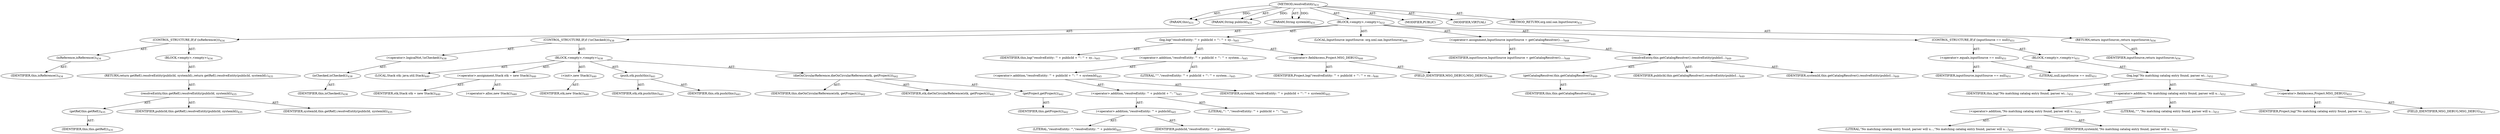 digraph "resolveEntity" {  
"111669149710" [label = <(METHOD,resolveEntity)<SUB>431</SUB>> ]
"115964117005" [label = <(PARAM,this)<SUB>431</SUB>> ]
"115964117032" [label = <(PARAM,String publicId)<SUB>431</SUB>> ]
"115964117033" [label = <(PARAM,String systemId)<SUB>431</SUB>> ]
"25769803804" [label = <(BLOCK,&lt;empty&gt;,&lt;empty&gt;)<SUB>432</SUB>> ]
"47244640270" [label = <(CONTROL_STRUCTURE,IF,if (isReference()))<SUB>434</SUB>> ]
"30064771175" [label = <(isReference,isReference())<SUB>434</SUB>> ]
"68719476781" [label = <(IDENTIFIER,this,isReference())<SUB>434</SUB>> ]
"25769803805" [label = <(BLOCK,&lt;empty&gt;,&lt;empty&gt;)<SUB>434</SUB>> ]
"146028888069" [label = <(RETURN,return getRef().resolveEntity(publicId, systemId);,return getRef().resolveEntity(publicId, systemId);)<SUB>435</SUB>> ]
"30064771176" [label = <(resolveEntity,this.getRef().resolveEntity(publicId, systemId))<SUB>435</SUB>> ]
"30064771177" [label = <(getRef,this.getRef())<SUB>435</SUB>> ]
"68719476782" [label = <(IDENTIFIER,this,this.getRef())<SUB>435</SUB>> ]
"68719476886" [label = <(IDENTIFIER,publicId,this.getRef().resolveEntity(publicId, systemId))<SUB>435</SUB>> ]
"68719476887" [label = <(IDENTIFIER,systemId,this.getRef().resolveEntity(publicId, systemId))<SUB>435</SUB>> ]
"47244640271" [label = <(CONTROL_STRUCTURE,IF,if (!isChecked()))<SUB>438</SUB>> ]
"30064771178" [label = <(&lt;operator&gt;.logicalNot,!isChecked())<SUB>438</SUB>> ]
"30064771179" [label = <(isChecked,isChecked())<SUB>438</SUB>> ]
"68719476783" [label = <(IDENTIFIER,this,isChecked())<SUB>438</SUB>> ]
"25769803806" [label = <(BLOCK,&lt;empty&gt;,&lt;empty&gt;)<SUB>438</SUB>> ]
"94489280517" [label = <(LOCAL,Stack stk: java.util.Stack)<SUB>440</SUB>> ]
"30064771180" [label = <(&lt;operator&gt;.assignment,Stack stk = new Stack())<SUB>440</SUB>> ]
"68719476888" [label = <(IDENTIFIER,stk,Stack stk = new Stack())<SUB>440</SUB>> ]
"30064771181" [label = <(&lt;operator&gt;.alloc,new Stack())<SUB>440</SUB>> ]
"30064771182" [label = <(&lt;init&gt;,new Stack())<SUB>440</SUB>> ]
"68719476889" [label = <(IDENTIFIER,stk,new Stack())<SUB>440</SUB>> ]
"30064771183" [label = <(push,stk.push(this))<SUB>441</SUB>> ]
"68719476890" [label = <(IDENTIFIER,stk,stk.push(this))<SUB>441</SUB>> ]
"68719476784" [label = <(IDENTIFIER,this,stk.push(this))<SUB>441</SUB>> ]
"30064771184" [label = <(dieOnCircularReference,dieOnCircularReference(stk, getProject()))<SUB>442</SUB>> ]
"68719476786" [label = <(IDENTIFIER,this,dieOnCircularReference(stk, getProject()))<SUB>442</SUB>> ]
"68719476891" [label = <(IDENTIFIER,stk,dieOnCircularReference(stk, getProject()))<SUB>442</SUB>> ]
"30064771185" [label = <(getProject,getProject())<SUB>442</SUB>> ]
"68719476785" [label = <(IDENTIFIER,this,getProject())<SUB>442</SUB>> ]
"30064771186" [label = <(log,log(&quot;resolveEntity: '&quot; + publicId + &quot;': '&quot; + sy...)<SUB>445</SUB>> ]
"68719476787" [label = <(IDENTIFIER,this,log(&quot;resolveEntity: '&quot; + publicId + &quot;': '&quot; + sy...)<SUB>445</SUB>> ]
"30064771187" [label = <(&lt;operator&gt;.addition,&quot;resolveEntity: '&quot; + publicId + &quot;': '&quot; + system...)<SUB>445</SUB>> ]
"30064771188" [label = <(&lt;operator&gt;.addition,&quot;resolveEntity: '&quot; + publicId + &quot;': '&quot; + systemId)<SUB>445</SUB>> ]
"30064771189" [label = <(&lt;operator&gt;.addition,&quot;resolveEntity: '&quot; + publicId + &quot;': '&quot;)<SUB>445</SUB>> ]
"30064771190" [label = <(&lt;operator&gt;.addition,&quot;resolveEntity: '&quot; + publicId)<SUB>445</SUB>> ]
"90194313228" [label = <(LITERAL,&quot;resolveEntity: '&quot;,&quot;resolveEntity: '&quot; + publicId)<SUB>445</SUB>> ]
"68719476892" [label = <(IDENTIFIER,publicId,&quot;resolveEntity: '&quot; + publicId)<SUB>445</SUB>> ]
"90194313229" [label = <(LITERAL,&quot;': '&quot;,&quot;resolveEntity: '&quot; + publicId + &quot;': '&quot;)<SUB>445</SUB>> ]
"68719476893" [label = <(IDENTIFIER,systemId,&quot;resolveEntity: '&quot; + publicId + &quot;': '&quot; + systemId)<SUB>445</SUB>> ]
"90194313230" [label = <(LITERAL,&quot;'&quot;,&quot;resolveEntity: '&quot; + publicId + &quot;': '&quot; + system...)<SUB>445</SUB>> ]
"30064771191" [label = <(&lt;operator&gt;.fieldAccess,Project.MSG_DEBUG)<SUB>446</SUB>> ]
"68719476894" [label = <(IDENTIFIER,Project,log(&quot;resolveEntity: '&quot; + publicId + &quot;': '&quot; + sy...)<SUB>446</SUB>> ]
"55834574867" [label = <(FIELD_IDENTIFIER,MSG_DEBUG,MSG_DEBUG)<SUB>446</SUB>> ]
"94489280518" [label = <(LOCAL,InputSource inputSource: org.xml.sax.InputSource)<SUB>448</SUB>> ]
"30064771192" [label = <(&lt;operator&gt;.assignment,InputSource inputSource = getCatalogResolver()....)<SUB>448</SUB>> ]
"68719476895" [label = <(IDENTIFIER,inputSource,InputSource inputSource = getCatalogResolver()....)<SUB>448</SUB>> ]
"30064771193" [label = <(resolveEntity,this.getCatalogResolver().resolveEntity(publicI...)<SUB>449</SUB>> ]
"30064771194" [label = <(getCatalogResolver,this.getCatalogResolver())<SUB>449</SUB>> ]
"68719476788" [label = <(IDENTIFIER,this,this.getCatalogResolver())<SUB>449</SUB>> ]
"68719476896" [label = <(IDENTIFIER,publicId,this.getCatalogResolver().resolveEntity(publicI...)<SUB>449</SUB>> ]
"68719476897" [label = <(IDENTIFIER,systemId,this.getCatalogResolver().resolveEntity(publicI...)<SUB>449</SUB>> ]
"47244640272" [label = <(CONTROL_STRUCTURE,IF,if (inputSource == null))<SUB>451</SUB>> ]
"30064771195" [label = <(&lt;operator&gt;.equals,inputSource == null)<SUB>451</SUB>> ]
"68719476898" [label = <(IDENTIFIER,inputSource,inputSource == null)<SUB>451</SUB>> ]
"90194313231" [label = <(LITERAL,null,inputSource == null)<SUB>451</SUB>> ]
"25769803807" [label = <(BLOCK,&lt;empty&gt;,&lt;empty&gt;)<SUB>451</SUB>> ]
"30064771196" [label = <(log,log(&quot;No matching catalog entry found, parser wi...)<SUB>452</SUB>> ]
"68719476789" [label = <(IDENTIFIER,this,log(&quot;No matching catalog entry found, parser wi...)<SUB>452</SUB>> ]
"30064771197" [label = <(&lt;operator&gt;.addition,&quot;No matching catalog entry found, parser will u...)<SUB>452</SUB>> ]
"30064771198" [label = <(&lt;operator&gt;.addition,&quot;No matching catalog entry found, parser will u...)<SUB>452</SUB>> ]
"90194313232" [label = <(LITERAL,&quot;No matching catalog entry found, parser will u...,&quot;No matching catalog entry found, parser will u...)<SUB>452</SUB>> ]
"68719476899" [label = <(IDENTIFIER,systemId,&quot;No matching catalog entry found, parser will u...)<SUB>453</SUB>> ]
"90194313233" [label = <(LITERAL,&quot;'&quot;,&quot;No matching catalog entry found, parser will u...)<SUB>453</SUB>> ]
"30064771199" [label = <(&lt;operator&gt;.fieldAccess,Project.MSG_DEBUG)<SUB>453</SUB>> ]
"68719476900" [label = <(IDENTIFIER,Project,log(&quot;No matching catalog entry found, parser wi...)<SUB>453</SUB>> ]
"55834574868" [label = <(FIELD_IDENTIFIER,MSG_DEBUG,MSG_DEBUG)<SUB>453</SUB>> ]
"146028888070" [label = <(RETURN,return inputSource;,return inputSource;)<SUB>456</SUB>> ]
"68719476901" [label = <(IDENTIFIER,inputSource,return inputSource;)<SUB>456</SUB>> ]
"133143986213" [label = <(MODIFIER,PUBLIC)> ]
"133143986214" [label = <(MODIFIER,VIRTUAL)> ]
"128849018894" [label = <(METHOD_RETURN,org.xml.sax.InputSource)<SUB>431</SUB>> ]
  "111669149710" -> "115964117005"  [ label = "AST: "] 
  "111669149710" -> "115964117032"  [ label = "AST: "] 
  "111669149710" -> "115964117033"  [ label = "AST: "] 
  "111669149710" -> "25769803804"  [ label = "AST: "] 
  "111669149710" -> "133143986213"  [ label = "AST: "] 
  "111669149710" -> "133143986214"  [ label = "AST: "] 
  "111669149710" -> "128849018894"  [ label = "AST: "] 
  "25769803804" -> "47244640270"  [ label = "AST: "] 
  "25769803804" -> "47244640271"  [ label = "AST: "] 
  "25769803804" -> "30064771186"  [ label = "AST: "] 
  "25769803804" -> "94489280518"  [ label = "AST: "] 
  "25769803804" -> "30064771192"  [ label = "AST: "] 
  "25769803804" -> "47244640272"  [ label = "AST: "] 
  "25769803804" -> "146028888070"  [ label = "AST: "] 
  "47244640270" -> "30064771175"  [ label = "AST: "] 
  "47244640270" -> "25769803805"  [ label = "AST: "] 
  "30064771175" -> "68719476781"  [ label = "AST: "] 
  "25769803805" -> "146028888069"  [ label = "AST: "] 
  "146028888069" -> "30064771176"  [ label = "AST: "] 
  "30064771176" -> "30064771177"  [ label = "AST: "] 
  "30064771176" -> "68719476886"  [ label = "AST: "] 
  "30064771176" -> "68719476887"  [ label = "AST: "] 
  "30064771177" -> "68719476782"  [ label = "AST: "] 
  "47244640271" -> "30064771178"  [ label = "AST: "] 
  "47244640271" -> "25769803806"  [ label = "AST: "] 
  "30064771178" -> "30064771179"  [ label = "AST: "] 
  "30064771179" -> "68719476783"  [ label = "AST: "] 
  "25769803806" -> "94489280517"  [ label = "AST: "] 
  "25769803806" -> "30064771180"  [ label = "AST: "] 
  "25769803806" -> "30064771182"  [ label = "AST: "] 
  "25769803806" -> "30064771183"  [ label = "AST: "] 
  "25769803806" -> "30064771184"  [ label = "AST: "] 
  "30064771180" -> "68719476888"  [ label = "AST: "] 
  "30064771180" -> "30064771181"  [ label = "AST: "] 
  "30064771182" -> "68719476889"  [ label = "AST: "] 
  "30064771183" -> "68719476890"  [ label = "AST: "] 
  "30064771183" -> "68719476784"  [ label = "AST: "] 
  "30064771184" -> "68719476786"  [ label = "AST: "] 
  "30064771184" -> "68719476891"  [ label = "AST: "] 
  "30064771184" -> "30064771185"  [ label = "AST: "] 
  "30064771185" -> "68719476785"  [ label = "AST: "] 
  "30064771186" -> "68719476787"  [ label = "AST: "] 
  "30064771186" -> "30064771187"  [ label = "AST: "] 
  "30064771186" -> "30064771191"  [ label = "AST: "] 
  "30064771187" -> "30064771188"  [ label = "AST: "] 
  "30064771187" -> "90194313230"  [ label = "AST: "] 
  "30064771188" -> "30064771189"  [ label = "AST: "] 
  "30064771188" -> "68719476893"  [ label = "AST: "] 
  "30064771189" -> "30064771190"  [ label = "AST: "] 
  "30064771189" -> "90194313229"  [ label = "AST: "] 
  "30064771190" -> "90194313228"  [ label = "AST: "] 
  "30064771190" -> "68719476892"  [ label = "AST: "] 
  "30064771191" -> "68719476894"  [ label = "AST: "] 
  "30064771191" -> "55834574867"  [ label = "AST: "] 
  "30064771192" -> "68719476895"  [ label = "AST: "] 
  "30064771192" -> "30064771193"  [ label = "AST: "] 
  "30064771193" -> "30064771194"  [ label = "AST: "] 
  "30064771193" -> "68719476896"  [ label = "AST: "] 
  "30064771193" -> "68719476897"  [ label = "AST: "] 
  "30064771194" -> "68719476788"  [ label = "AST: "] 
  "47244640272" -> "30064771195"  [ label = "AST: "] 
  "47244640272" -> "25769803807"  [ label = "AST: "] 
  "30064771195" -> "68719476898"  [ label = "AST: "] 
  "30064771195" -> "90194313231"  [ label = "AST: "] 
  "25769803807" -> "30064771196"  [ label = "AST: "] 
  "30064771196" -> "68719476789"  [ label = "AST: "] 
  "30064771196" -> "30064771197"  [ label = "AST: "] 
  "30064771196" -> "30064771199"  [ label = "AST: "] 
  "30064771197" -> "30064771198"  [ label = "AST: "] 
  "30064771197" -> "90194313233"  [ label = "AST: "] 
  "30064771198" -> "90194313232"  [ label = "AST: "] 
  "30064771198" -> "68719476899"  [ label = "AST: "] 
  "30064771199" -> "68719476900"  [ label = "AST: "] 
  "30064771199" -> "55834574868"  [ label = "AST: "] 
  "146028888070" -> "68719476901"  [ label = "AST: "] 
  "111669149710" -> "115964117005"  [ label = "DDG: "] 
  "111669149710" -> "115964117032"  [ label = "DDG: "] 
  "111669149710" -> "115964117033"  [ label = "DDG: "] 
}
